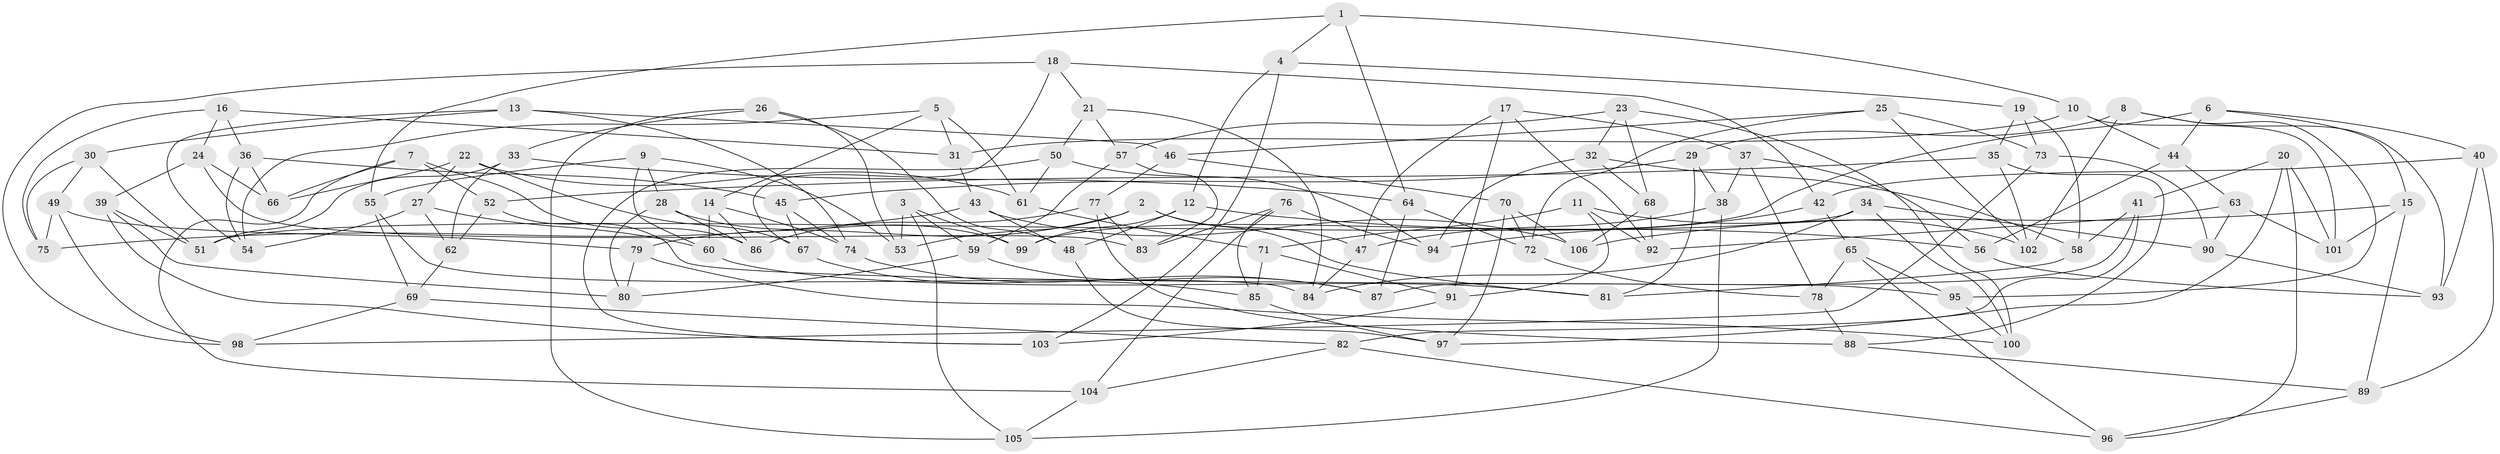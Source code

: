 // coarse degree distribution, {6: 0.609375, 4: 0.328125, 5: 0.046875, 3: 0.015625}
// Generated by graph-tools (version 1.1) at 2025/52/02/27/25 19:52:30]
// undirected, 106 vertices, 212 edges
graph export_dot {
graph [start="1"]
  node [color=gray90,style=filled];
  1;
  2;
  3;
  4;
  5;
  6;
  7;
  8;
  9;
  10;
  11;
  12;
  13;
  14;
  15;
  16;
  17;
  18;
  19;
  20;
  21;
  22;
  23;
  24;
  25;
  26;
  27;
  28;
  29;
  30;
  31;
  32;
  33;
  34;
  35;
  36;
  37;
  38;
  39;
  40;
  41;
  42;
  43;
  44;
  45;
  46;
  47;
  48;
  49;
  50;
  51;
  52;
  53;
  54;
  55;
  56;
  57;
  58;
  59;
  60;
  61;
  62;
  63;
  64;
  65;
  66;
  67;
  68;
  69;
  70;
  71;
  72;
  73;
  74;
  75;
  76;
  77;
  78;
  79;
  80;
  81;
  82;
  83;
  84;
  85;
  86;
  87;
  88;
  89;
  90;
  91;
  92;
  93;
  94;
  95;
  96;
  97;
  98;
  99;
  100;
  101;
  102;
  103;
  104;
  105;
  106;
  1 -- 4;
  1 -- 10;
  1 -- 64;
  1 -- 55;
  2 -- 81;
  2 -- 53;
  2 -- 79;
  2 -- 47;
  3 -- 59;
  3 -- 53;
  3 -- 105;
  3 -- 99;
  4 -- 19;
  4 -- 103;
  4 -- 12;
  5 -- 54;
  5 -- 14;
  5 -- 61;
  5 -- 31;
  6 -- 44;
  6 -- 99;
  6 -- 15;
  6 -- 40;
  7 -- 66;
  7 -- 52;
  7 -- 104;
  7 -- 86;
  8 -- 29;
  8 -- 95;
  8 -- 93;
  8 -- 102;
  9 -- 53;
  9 -- 55;
  9 -- 28;
  9 -- 60;
  10 -- 44;
  10 -- 31;
  10 -- 101;
  11 -- 91;
  11 -- 102;
  11 -- 71;
  11 -- 92;
  12 -- 48;
  12 -- 99;
  12 -- 56;
  13 -- 54;
  13 -- 30;
  13 -- 46;
  13 -- 74;
  14 -- 60;
  14 -- 86;
  14 -- 74;
  15 -- 89;
  15 -- 101;
  15 -- 106;
  16 -- 36;
  16 -- 31;
  16 -- 24;
  16 -- 75;
  17 -- 91;
  17 -- 92;
  17 -- 37;
  17 -- 47;
  18 -- 42;
  18 -- 67;
  18 -- 98;
  18 -- 21;
  19 -- 73;
  19 -- 58;
  19 -- 35;
  20 -- 41;
  20 -- 97;
  20 -- 101;
  20 -- 96;
  21 -- 50;
  21 -- 84;
  21 -- 57;
  22 -- 61;
  22 -- 27;
  22 -- 66;
  22 -- 67;
  23 -- 100;
  23 -- 32;
  23 -- 57;
  23 -- 68;
  24 -- 83;
  24 -- 66;
  24 -- 39;
  25 -- 73;
  25 -- 102;
  25 -- 72;
  25 -- 46;
  26 -- 105;
  26 -- 53;
  26 -- 48;
  26 -- 33;
  27 -- 60;
  27 -- 62;
  27 -- 54;
  28 -- 99;
  28 -- 86;
  28 -- 80;
  29 -- 81;
  29 -- 45;
  29 -- 38;
  30 -- 51;
  30 -- 75;
  30 -- 49;
  31 -- 43;
  32 -- 68;
  32 -- 94;
  32 -- 58;
  33 -- 51;
  33 -- 64;
  33 -- 62;
  34 -- 90;
  34 -- 84;
  34 -- 51;
  34 -- 100;
  35 -- 52;
  35 -- 102;
  35 -- 88;
  36 -- 54;
  36 -- 45;
  36 -- 66;
  37 -- 56;
  37 -- 78;
  37 -- 38;
  38 -- 47;
  38 -- 105;
  39 -- 103;
  39 -- 80;
  39 -- 51;
  40 -- 89;
  40 -- 42;
  40 -- 93;
  41 -- 58;
  41 -- 82;
  41 -- 87;
  42 -- 65;
  42 -- 94;
  43 -- 48;
  43 -- 106;
  43 -- 75;
  44 -- 56;
  44 -- 63;
  45 -- 74;
  45 -- 67;
  46 -- 70;
  46 -- 77;
  47 -- 84;
  48 -- 97;
  49 -- 98;
  49 -- 75;
  49 -- 79;
  50 -- 103;
  50 -- 94;
  50 -- 61;
  52 -- 95;
  52 -- 62;
  55 -- 69;
  55 -- 84;
  56 -- 93;
  57 -- 83;
  57 -- 59;
  58 -- 81;
  59 -- 80;
  59 -- 87;
  60 -- 81;
  61 -- 71;
  62 -- 69;
  63 -- 101;
  63 -- 92;
  63 -- 90;
  64 -- 87;
  64 -- 72;
  65 -- 78;
  65 -- 96;
  65 -- 95;
  67 -- 85;
  68 -- 106;
  68 -- 92;
  69 -- 82;
  69 -- 98;
  70 -- 72;
  70 -- 106;
  70 -- 97;
  71 -- 85;
  71 -- 91;
  72 -- 78;
  73 -- 90;
  73 -- 98;
  74 -- 87;
  76 -- 104;
  76 -- 94;
  76 -- 83;
  76 -- 85;
  77 -- 88;
  77 -- 83;
  77 -- 86;
  78 -- 88;
  79 -- 100;
  79 -- 80;
  82 -- 104;
  82 -- 96;
  85 -- 97;
  88 -- 89;
  89 -- 96;
  90 -- 93;
  91 -- 103;
  95 -- 100;
  104 -- 105;
}
